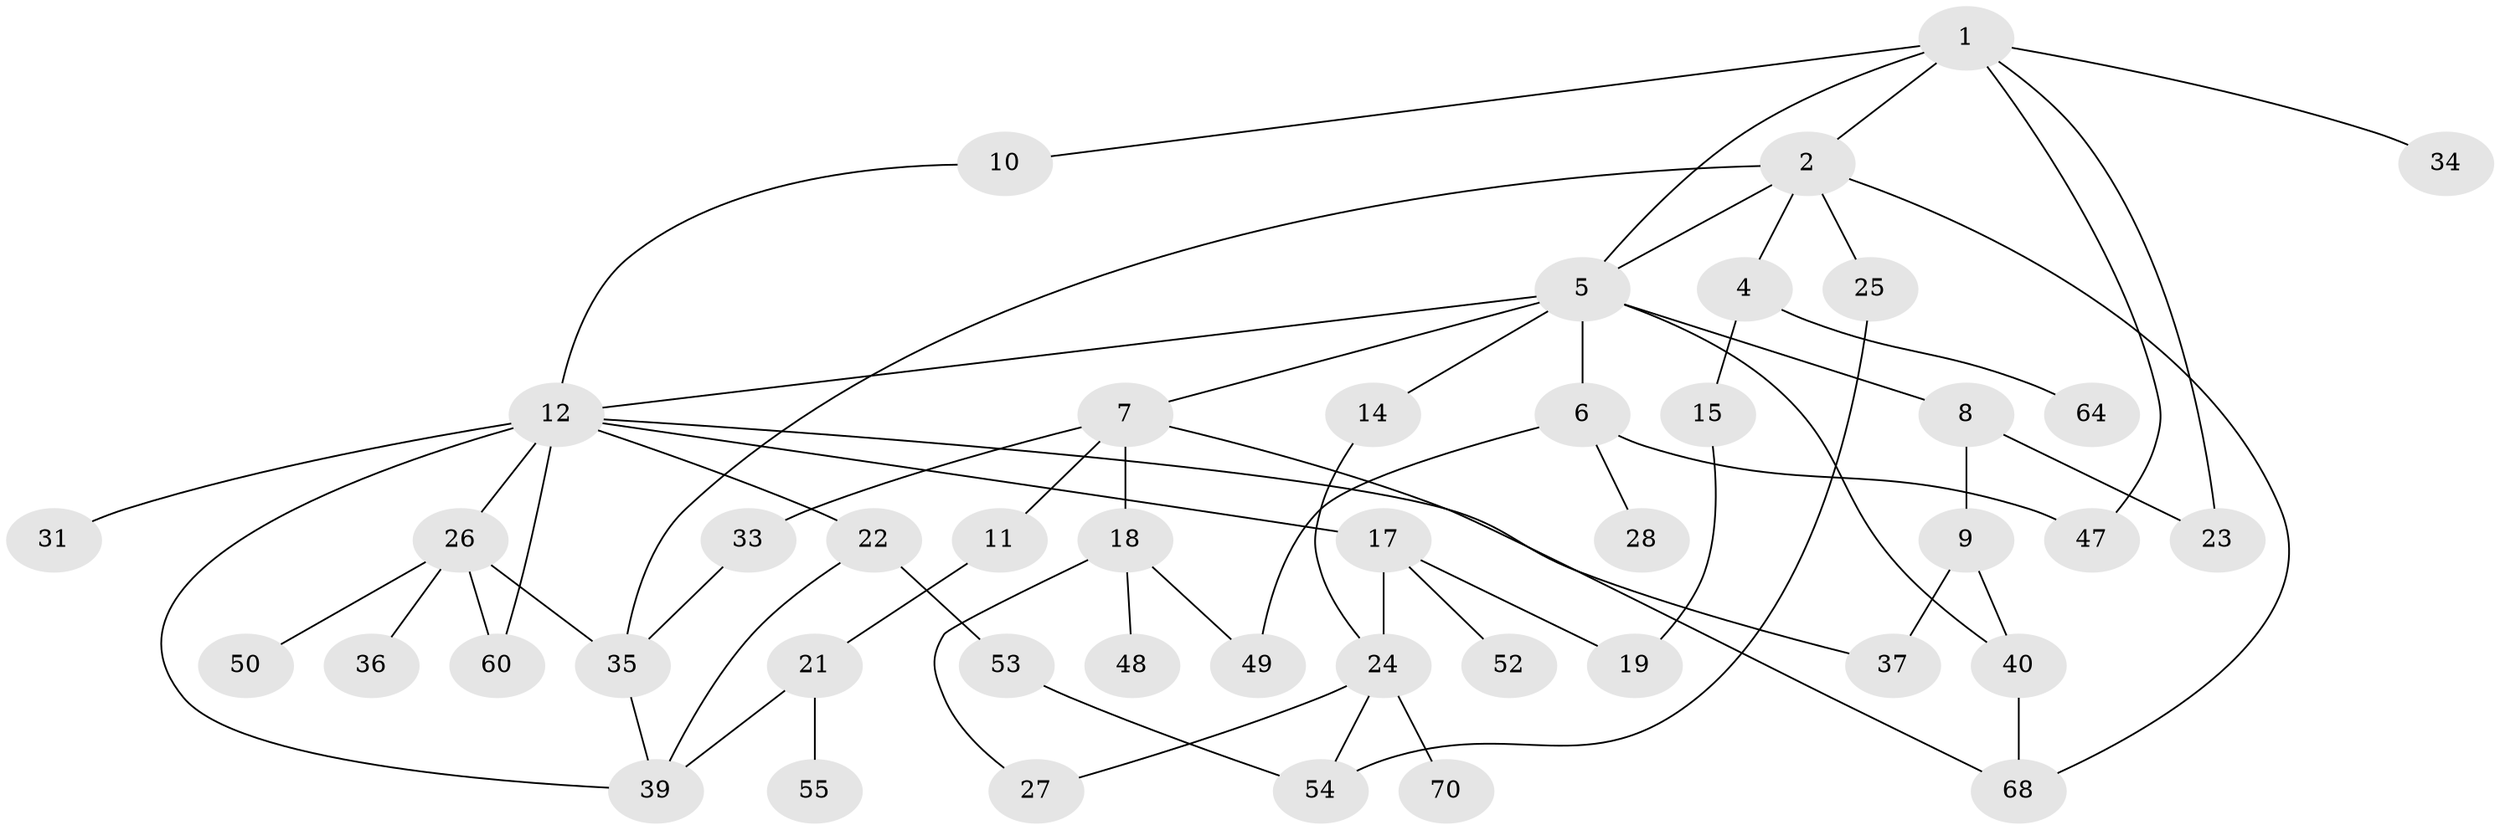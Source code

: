 // Generated by graph-tools (version 1.1) at 2025/23/03/03/25 07:23:31]
// undirected, 44 vertices, 63 edges
graph export_dot {
graph [start="1"]
  node [color=gray90,style=filled];
  1 [super="+20"];
  2 [super="+3"];
  4 [super="+29"];
  5 [super="+32"];
  6 [super="+63"];
  7 [super="+58"];
  8 [super="+43"];
  9 [super="+16"];
  10;
  11 [super="+66"];
  12 [super="+13"];
  14;
  15 [super="+71"];
  17 [super="+38"];
  18 [super="+69"];
  19 [super="+41"];
  21 [super="+45"];
  22 [super="+42"];
  23 [super="+57"];
  24 [super="+30"];
  25 [super="+51"];
  26 [super="+56"];
  27;
  28;
  31;
  33;
  34;
  35 [super="+46"];
  36;
  37 [super="+44"];
  39 [super="+62"];
  40 [super="+59"];
  47;
  48;
  49;
  50;
  52;
  53;
  54 [super="+61"];
  55 [super="+67"];
  60;
  64 [super="+65"];
  68;
  70;
  1 -- 2;
  1 -- 5;
  1 -- 10;
  1 -- 47;
  1 -- 34;
  1 -- 23;
  2 -- 25;
  2 -- 68;
  2 -- 35;
  2 -- 4;
  2 -- 5;
  4 -- 15;
  4 -- 64;
  5 -- 6 [weight=2];
  5 -- 7;
  5 -- 8;
  5 -- 12;
  5 -- 14;
  5 -- 40;
  6 -- 28;
  6 -- 49;
  6 -- 47;
  7 -- 11;
  7 -- 18;
  7 -- 33;
  7 -- 68;
  8 -- 9;
  8 -- 23;
  9 -- 40;
  9 -- 37;
  10 -- 12;
  11 -- 21;
  12 -- 60;
  12 -- 37;
  12 -- 39;
  12 -- 17;
  12 -- 22;
  12 -- 26;
  12 -- 31;
  14 -- 24;
  15 -- 19;
  17 -- 52;
  17 -- 24;
  17 -- 19;
  18 -- 48 [weight=2];
  18 -- 49;
  18 -- 27;
  21 -- 39;
  21 -- 55;
  22 -- 53;
  22 -- 39;
  24 -- 27;
  24 -- 70;
  24 -- 54;
  25 -- 54;
  26 -- 36;
  26 -- 50;
  26 -- 35;
  26 -- 60;
  33 -- 35;
  35 -- 39;
  40 -- 68;
  53 -- 54;
}
